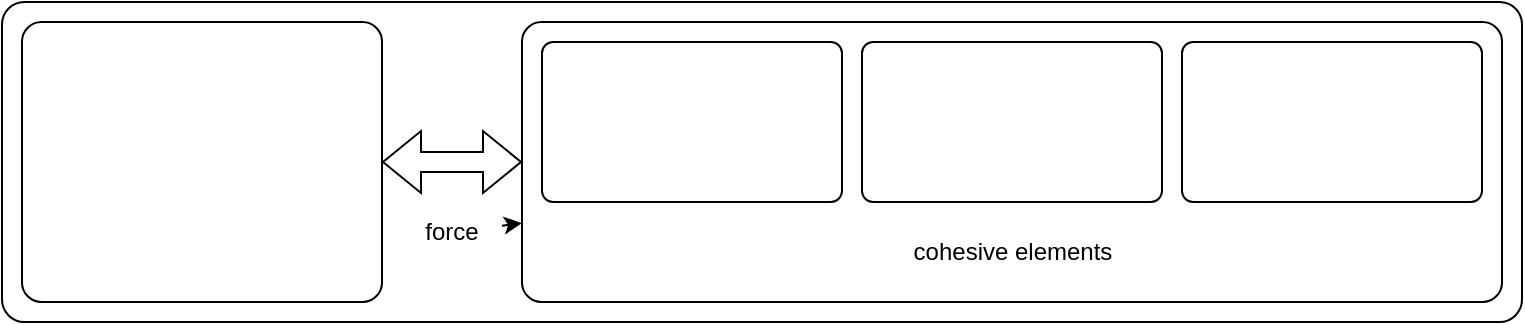 <mxfile>
    <diagram name="inline" id="EhBHCzVJ7koz5qkcn5ls">
        <mxGraphModel dx="854" dy="997" grid="1" gridSize="10" guides="1" tooltips="1" connect="1" arrows="1" fold="1" page="1" pageScale="1" pageWidth="850" pageHeight="1100" math="0" shadow="0">
            <root>
                <mxCell id="0"/>
                <mxCell id="1" parent="0"/>
                <mxCell id="g-pKKwxOlW_QokfDof8I-2" value="" style="rounded=1;whiteSpace=wrap;html=1;arcSize=7;" parent="1" vertex="1">
                    <mxGeometry x="40" y="440" width="760" height="160" as="geometry"/>
                </mxCell>
                <mxCell id="g-pKKwxOlW_QokfDof8I-5" value="" style="rounded=1;whiteSpace=wrap;html=1;arcSize=7;" parent="1" vertex="1">
                    <mxGeometry x="50" y="450" width="180" height="140" as="geometry"/>
                </mxCell>
                <mxCell id="g-pKKwxOlW_QokfDof8I-6" value="" style="rounded=1;whiteSpace=wrap;html=1;arcSize=7;" parent="1" vertex="1">
                    <mxGeometry x="300" y="450" width="490" height="140" as="geometry"/>
                </mxCell>
                <mxCell id="g-pKKwxOlW_QokfDof8I-7" value="" style="rounded=1;whiteSpace=wrap;html=1;arcSize=7;" parent="1" vertex="1">
                    <mxGeometry x="310" y="460" width="150" height="80" as="geometry"/>
                </mxCell>
                <mxCell id="g-pKKwxOlW_QokfDof8I-8" value="" style="rounded=1;whiteSpace=wrap;html=1;arcSize=7;" parent="1" vertex="1">
                    <mxGeometry x="470" y="460" width="150" height="80" as="geometry"/>
                </mxCell>
                <mxCell id="g-pKKwxOlW_QokfDof8I-9" value="" style="rounded=1;whiteSpace=wrap;html=1;arcSize=7;" parent="1" vertex="1">
                    <mxGeometry x="630" y="460" width="150" height="80" as="geometry"/>
                </mxCell>
                <mxCell id="g-pKKwxOlW_QokfDof8I-10" value="" style="shape=flexArrow;endArrow=classic;startArrow=classic;html=1;rounded=0;entryX=0;entryY=0.5;entryDx=0;entryDy=0;exitX=1;exitY=0.5;exitDx=0;exitDy=0;" parent="1" source="g-pKKwxOlW_QokfDof8I-5" target="g-pKKwxOlW_QokfDof8I-6" edge="1">
                    <mxGeometry width="100" height="100" relative="1" as="geometry">
                        <mxPoint x="230" y="499.5" as="sourcePoint"/>
                        <mxPoint x="290" y="499.5" as="targetPoint"/>
                    </mxGeometry>
                </mxCell>
                <mxCell id="g-pKKwxOlW_QokfDof8I-12" value="cohesive elements" style="text;html=1;align=center;verticalAlign=middle;whiteSpace=wrap;rounded=0;" parent="1" vertex="1">
                    <mxGeometry x="477.5" y="550" width="135" height="30" as="geometry"/>
                </mxCell>
                <mxCell id="Oo0hzxDEwphJoSgqDvbS-1" value="" style="edgeStyle=none;html=1;" edge="1" parent="1" source="g-pKKwxOlW_QokfDof8I-13" target="g-pKKwxOlW_QokfDof8I-6">
                    <mxGeometry relative="1" as="geometry"/>
                </mxCell>
                <mxCell id="g-pKKwxOlW_QokfDof8I-13" value="force" style="text;html=1;align=center;verticalAlign=middle;whiteSpace=wrap;rounded=0;" parent="1" vertex="1">
                    <mxGeometry x="240" y="540" width="50" height="30" as="geometry"/>
                </mxCell>
            </root>
        </mxGraphModel>
    </diagram>
    <diagram id="yDwLrCUgeOxH4rRCfzwO" name="line-break">
        <mxGraphModel dx="854" dy="997" grid="1" gridSize="10" guides="1" tooltips="1" connect="1" arrows="1" fold="1" page="1" pageScale="1" pageWidth="850" pageHeight="1100" math="0" shadow="0">
            <root>
                <mxCell id="0"/>
                <mxCell id="1" parent="0"/>
                <mxCell id="Gb6ZNdhN57Kff-KXvGva-1" value="" style="rounded=1;whiteSpace=wrap;html=1;arcSize=3;" vertex="1" parent="1">
                    <mxGeometry x="230" y="390" width="360" height="350" as="geometry"/>
                </mxCell>
                <mxCell id="Gb6ZNdhN57Kff-KXvGva-2" value="" style="rounded=1;whiteSpace=wrap;html=1;arcSize=7;" vertex="1" parent="1">
                    <mxGeometry x="240" y="400" width="330" height="140" as="geometry"/>
                </mxCell>
                <mxCell id="Gb6ZNdhN57Kff-KXvGva-3" value="" style="rounded=1;whiteSpace=wrap;html=1;arcSize=7;" vertex="1" parent="1">
                    <mxGeometry x="240" y="610" width="340" height="120" as="geometry"/>
                </mxCell>
                <mxCell id="Gb6ZNdhN57Kff-KXvGva-4" value="" style="rounded=1;whiteSpace=wrap;html=1;arcSize=7;" vertex="1" parent="1">
                    <mxGeometry x="250" y="620" width="100" height="80" as="geometry"/>
                </mxCell>
                <mxCell id="Gb6ZNdhN57Kff-KXvGva-5" value="" style="rounded=1;whiteSpace=wrap;html=1;arcSize=7;" vertex="1" parent="1">
                    <mxGeometry x="360" y="620" width="100" height="80" as="geometry"/>
                </mxCell>
                <mxCell id="Gb6ZNdhN57Kff-KXvGva-6" value="" style="rounded=1;whiteSpace=wrap;html=1;arcSize=7;" vertex="1" parent="1">
                    <mxGeometry x="470" y="620" width="100" height="80" as="geometry"/>
                </mxCell>
                <mxCell id="Gb6ZNdhN57Kff-KXvGva-8" value="cohesive elements" style="text;html=1;align=center;verticalAlign=middle;whiteSpace=wrap;rounded=0;" vertex="1" parent="1">
                    <mxGeometry x="342.5" y="700" width="135" height="30" as="geometry"/>
                </mxCell>
                <mxCell id="9S3SzsOETTPqG3k8FoBd-1" value="" style="shape=doubleArrow;direction=south;whiteSpace=wrap;html=1;arrowWidth=0.514;arrowSize=0.3;" vertex="1" parent="1">
                    <mxGeometry x="380" y="540" width="60" height="70" as="geometry"/>
                </mxCell>
                <mxCell id="9S3SzsOETTPqG3k8FoBd-3" value="force" style="text;html=1;align=left;verticalAlign=middle;whiteSpace=wrap;rounded=0;" vertex="1" parent="1">
                    <mxGeometry x="440" y="560" width="65" height="30" as="geometry"/>
                </mxCell>
            </root>
        </mxGraphModel>
    </diagram>
    <diagram name="line-break2" id="zrM7w3NoBywrYjUoFGMS">
        <mxGraphModel dx="854" dy="997" grid="1" gridSize="10" guides="1" tooltips="1" connect="1" arrows="1" fold="1" page="1" pageScale="1" pageWidth="850" pageHeight="1100" math="0" shadow="0">
            <root>
                <mxCell id="jeUws6lrrbDGdJkFZp1n-0"/>
                <mxCell id="jeUws6lrrbDGdJkFZp1n-1" parent="jeUws6lrrbDGdJkFZp1n-0"/>
                <mxCell id="jeUws6lrrbDGdJkFZp1n-2" value="" style="rounded=1;whiteSpace=wrap;html=1;arcSize=3;" vertex="1" parent="jeUws6lrrbDGdJkFZp1n-1">
                    <mxGeometry x="230" y="390" width="350" height="530" as="geometry"/>
                </mxCell>
                <mxCell id="jeUws6lrrbDGdJkFZp1n-3" value="" style="rounded=1;whiteSpace=wrap;html=1;arcSize=7;" vertex="1" parent="jeUws6lrrbDGdJkFZp1n-1">
                    <mxGeometry x="240" y="400" width="330" height="140" as="geometry"/>
                </mxCell>
                <mxCell id="jeUws6lrrbDGdJkFZp1n-4" value="" style="rounded=1;whiteSpace=wrap;html=1;arcSize=2;" vertex="1" parent="jeUws6lrrbDGdJkFZp1n-1">
                    <mxGeometry x="240" y="610" width="330" height="300" as="geometry"/>
                </mxCell>
                <mxCell id="jeUws6lrrbDGdJkFZp1n-5" value="" style="rounded=1;whiteSpace=wrap;html=1;arcSize=7;" vertex="1" parent="jeUws6lrrbDGdJkFZp1n-1">
                    <mxGeometry x="250" y="620" width="310" height="80" as="geometry"/>
                </mxCell>
                <mxCell id="jeUws6lrrbDGdJkFZp1n-6" value="" style="rounded=1;whiteSpace=wrap;html=1;arcSize=7;" vertex="1" parent="jeUws6lrrbDGdJkFZp1n-1">
                    <mxGeometry x="250" y="710" width="310" height="80" as="geometry"/>
                </mxCell>
                <mxCell id="jeUws6lrrbDGdJkFZp1n-7" value="" style="rounded=1;whiteSpace=wrap;html=1;arcSize=7;" vertex="1" parent="jeUws6lrrbDGdJkFZp1n-1">
                    <mxGeometry x="250" y="800" width="310" height="80" as="geometry"/>
                </mxCell>
                <mxCell id="jeUws6lrrbDGdJkFZp1n-8" value="cohesive elements" style="text;html=1;align=center;verticalAlign=middle;whiteSpace=wrap;rounded=0;" vertex="1" parent="jeUws6lrrbDGdJkFZp1n-1">
                    <mxGeometry x="250" y="880" width="310" height="30" as="geometry"/>
                </mxCell>
                <mxCell id="jeUws6lrrbDGdJkFZp1n-9" value="" style="shape=doubleArrow;direction=south;whiteSpace=wrap;html=1;arrowWidth=0.514;arrowSize=0.3;" vertex="1" parent="jeUws6lrrbDGdJkFZp1n-1">
                    <mxGeometry x="375" y="540" width="60" height="70" as="geometry"/>
                </mxCell>
                <mxCell id="jeUws6lrrbDGdJkFZp1n-10" value="force" style="text;html=1;align=left;verticalAlign=middle;whiteSpace=wrap;rounded=0;" vertex="1" parent="jeUws6lrrbDGdJkFZp1n-1">
                    <mxGeometry x="447.5" y="560" width="72.5" height="30" as="geometry"/>
                </mxCell>
            </root>
        </mxGraphModel>
    </diagram>
</mxfile>